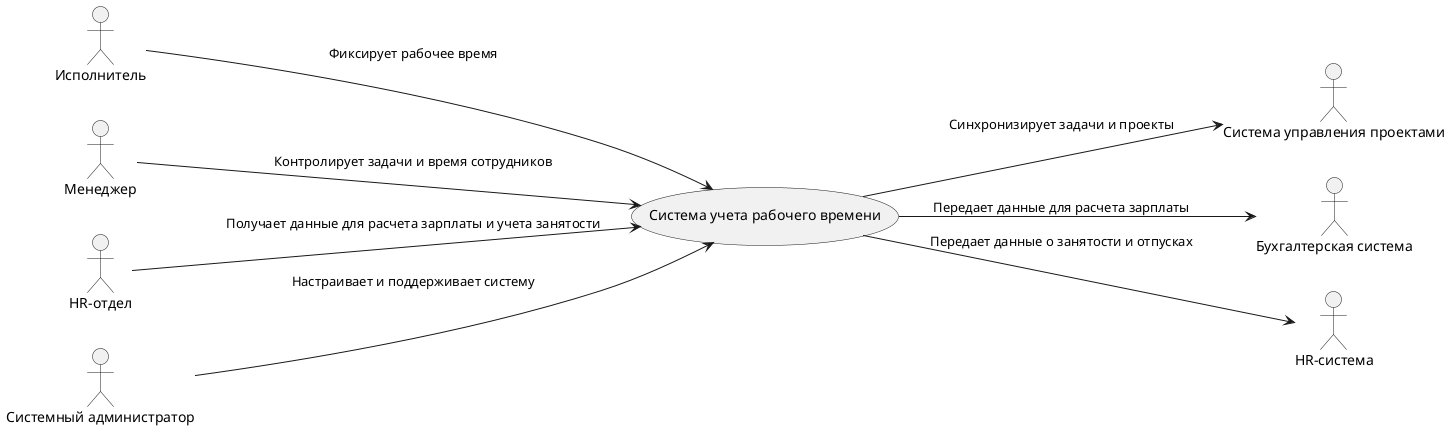 @startuml

skinparam packageStyle rect
left to right direction

together {
:Исполнитель:
:Менеджер:
:HR-отдел:
:Системный администратор:
}


:Исполнитель: --> (Система учета рабочего времени) : Фиксирует рабочее время
:Менеджер: --> (Система учета рабочего времени) : Контролирует задачи и время сотрудников
:HR-отдел: --> (Система учета рабочего времени) : Получает данные для расчета зарплаты и учета занятости
:Системный администратор: --> (Система учета рабочего времени) : Настраивает и поддерживает систему

together {
:Система управления проектами:
:Бухгалтерская система:
:HR-система:
}

(Система учета рабочего времени) --> :Система управления проектами: : Синхронизирует задачи и проекты
(Система учета рабочего времени) --> :Бухгалтерская система: : Передает данные для расчета зарплаты
(Система учета рабочего времени) --> :HR-система: : Передает данные о занятости и отпусках

@enduml
